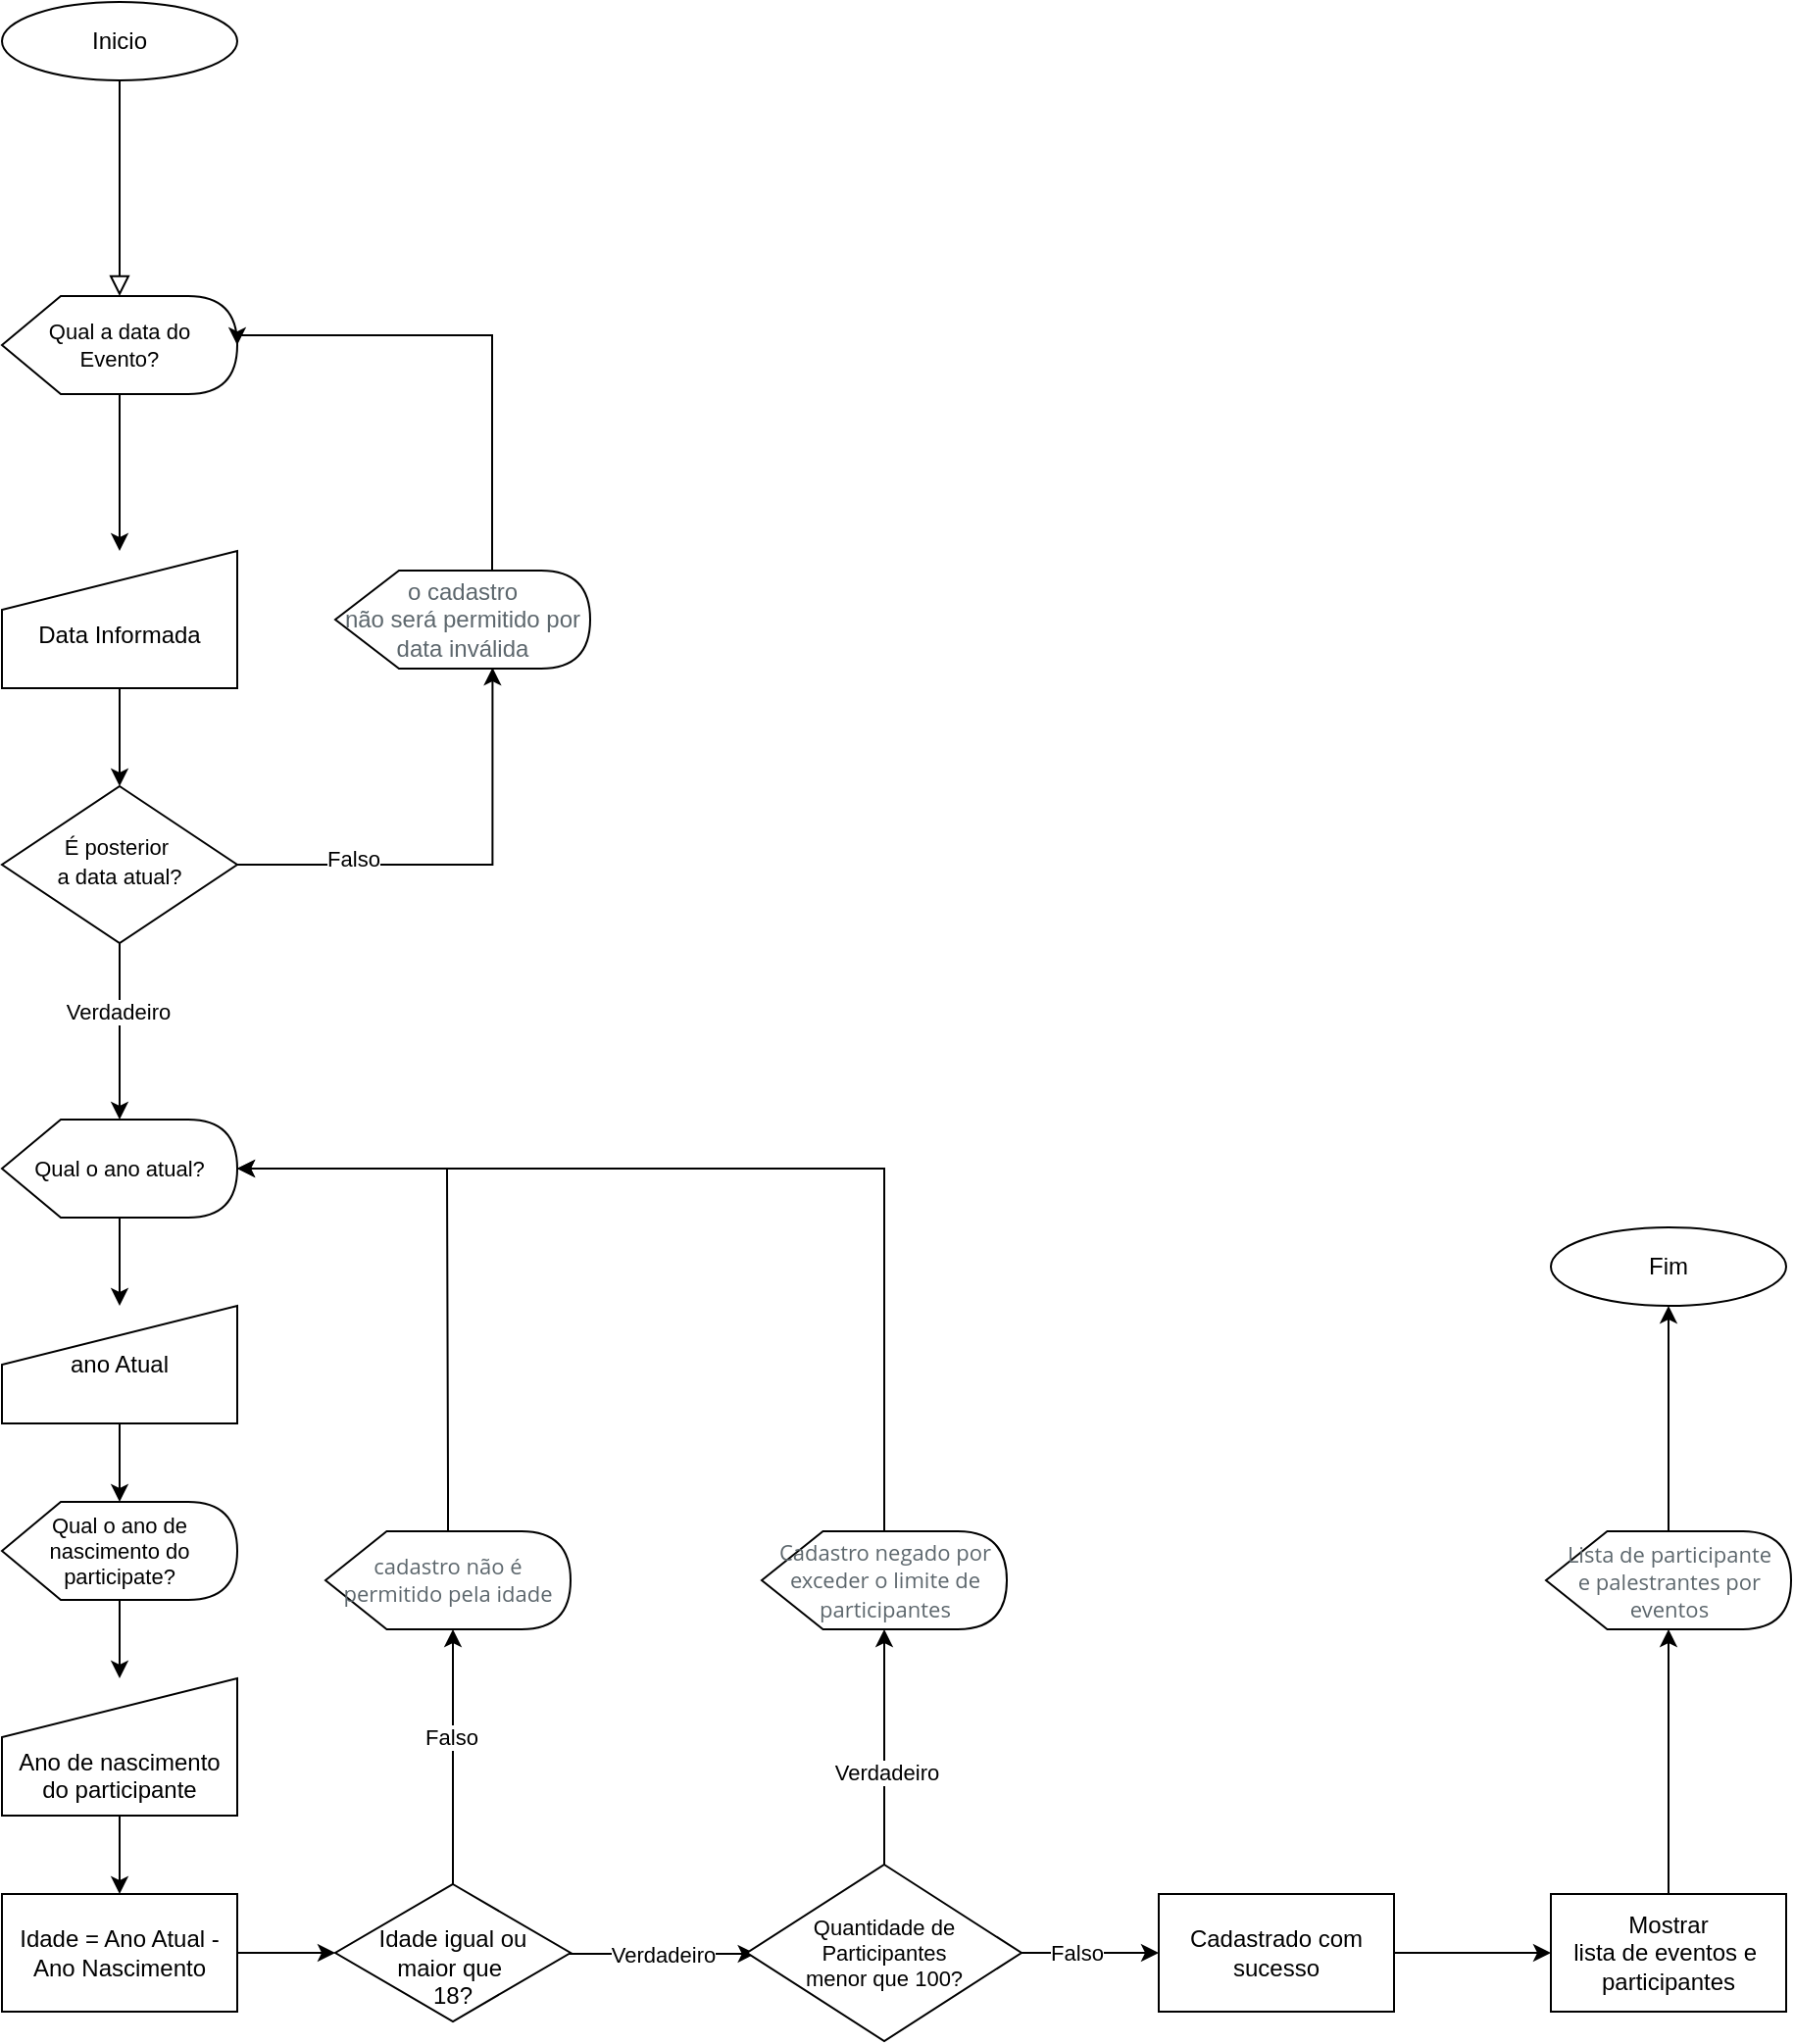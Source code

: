 <mxfile version="15.9.1" type="github">
  <diagram id="C5RBs43oDa-KdzZeNtuy" name="sistema de cadastro para eventos">
    <mxGraphModel dx="2031" dy="1134" grid="1" gridSize="10" guides="1" tooltips="1" connect="1" arrows="1" fold="1" page="1" pageScale="1" pageWidth="827" pageHeight="1169" math="0" shadow="0">
      <root>
        <mxCell id="WIyWlLk6GJQsqaUBKTNV-0" />
        <mxCell id="WIyWlLk6GJQsqaUBKTNV-1" parent="WIyWlLk6GJQsqaUBKTNV-0" />
        <mxCell id="WIyWlLk6GJQsqaUBKTNV-2" value="" style="rounded=0;html=1;jettySize=auto;orthogonalLoop=1;fontSize=11;endArrow=block;endFill=0;endSize=8;strokeWidth=1;shadow=0;labelBackgroundColor=none;edgeStyle=orthogonalEdgeStyle;" parent="WIyWlLk6GJQsqaUBKTNV-1" source="WIyWlLk6GJQsqaUBKTNV-3" edge="1">
          <mxGeometry relative="1" as="geometry">
            <mxPoint x="220" y="230" as="targetPoint" />
          </mxGeometry>
        </mxCell>
        <mxCell id="WIyWlLk6GJQsqaUBKTNV-3" value="Inicio" style="ellipse;whiteSpace=wrap;html=1;shadow=0;fontFamily=Helvetica;fontSize=12;fontColor=rgb(0, 0, 0);align=center;strokeColor=rgb(0, 0, 0);strokeWidth=1;fillColor=rgb(255, 255, 255);" parent="WIyWlLk6GJQsqaUBKTNV-1" vertex="1">
          <mxGeometry x="160" y="80" width="120" height="40" as="geometry" />
        </mxCell>
        <mxCell id="RGxDsQOP5B6y2GzN9bs0-18" style="edgeStyle=orthogonalEdgeStyle;rounded=0;orthogonalLoop=1;jettySize=auto;html=1;entryX=0.617;entryY=0.99;entryDx=0;entryDy=0;entryPerimeter=0;labelBorderColor=none;fontFamily=Helvetica;fontSize=12;" parent="WIyWlLk6GJQsqaUBKTNV-1" source="WIyWlLk6GJQsqaUBKTNV-6" target="RGxDsQOP5B6y2GzN9bs0-8" edge="1">
          <mxGeometry relative="1" as="geometry" />
        </mxCell>
        <mxCell id="RGxDsQOP5B6y2GzN9bs0-57" value="Falso" style="edgeLabel;html=1;align=center;verticalAlign=middle;resizable=0;points=[];fontSize=11;fontFamily=Helvetica;" parent="RGxDsQOP5B6y2GzN9bs0-18" vertex="1" connectable="0">
          <mxGeometry x="-0.493" y="3" relative="1" as="geometry">
            <mxPoint as="offset" />
          </mxGeometry>
        </mxCell>
        <mxCell id="RGxDsQOP5B6y2GzN9bs0-22" style="edgeStyle=orthogonalEdgeStyle;rounded=0;orthogonalLoop=1;jettySize=auto;html=1;exitX=0.5;exitY=1;exitDx=0;exitDy=0;labelBorderColor=none;fontFamily=Helvetica;fontSize=12;" parent="WIyWlLk6GJQsqaUBKTNV-1" source="WIyWlLk6GJQsqaUBKTNV-6" target="RGxDsQOP5B6y2GzN9bs0-21" edge="1">
          <mxGeometry relative="1" as="geometry" />
        </mxCell>
        <mxCell id="RGxDsQOP5B6y2GzN9bs0-58" value="Verdadeiro" style="edgeLabel;html=1;align=center;verticalAlign=middle;resizable=0;points=[];fontSize=11;fontFamily=Helvetica;" parent="RGxDsQOP5B6y2GzN9bs0-22" vertex="1" connectable="0">
          <mxGeometry x="-0.232" y="-1" relative="1" as="geometry">
            <mxPoint as="offset" />
          </mxGeometry>
        </mxCell>
        <mxCell id="WIyWlLk6GJQsqaUBKTNV-6" value="&lt;span style=&quot;font-size: 11px&quot;&gt;É posterior&amp;nbsp;&lt;br&gt;a data atual?&lt;br&gt;&lt;/span&gt;" style="rhombus;whiteSpace=wrap;html=1;shadow=0;fontFamily=Helvetica;fontSize=12;align=center;strokeWidth=1;spacing=6;spacingTop=-4;" parent="WIyWlLk6GJQsqaUBKTNV-1" vertex="1">
          <mxGeometry x="160" y="480" width="120" height="80" as="geometry" />
        </mxCell>
        <mxCell id="RGxDsQOP5B6y2GzN9bs0-0" value="Qual a data do &lt;br&gt;Evento?" style="shape=display;whiteSpace=wrap;html=1;fontFamily=Helvetica;fontSize=11;fontColor=rgb(0, 0, 0);align=center;strokeColor=rgb(0, 0, 0);fillColor=rgb(255, 255, 255);" parent="WIyWlLk6GJQsqaUBKTNV-1" vertex="1">
          <mxGeometry x="160" y="230" width="120" height="50" as="geometry" />
        </mxCell>
        <mxCell id="RGxDsQOP5B6y2GzN9bs0-2" value="" style="endArrow=classic;html=1;rounded=0;fontSize=11;entryX=0.5;entryY=0;entryDx=0;entryDy=0;" parent="WIyWlLk6GJQsqaUBKTNV-1" source="RGxDsQOP5B6y2GzN9bs0-0" target="RGxDsQOP5B6y2GzN9bs0-15" edge="1">
          <mxGeometry width="50" height="50" relative="1" as="geometry">
            <mxPoint x="220" y="340" as="sourcePoint" />
            <mxPoint x="220" y="350" as="targetPoint" />
          </mxGeometry>
        </mxCell>
        <mxCell id="RGxDsQOP5B6y2GzN9bs0-11" style="edgeStyle=orthogonalEdgeStyle;rounded=0;orthogonalLoop=1;jettySize=auto;html=1;labelBorderColor=none;fontFamily=Helvetica;fontSize=12;entryX=1;entryY=0.5;entryDx=0;entryDy=0;" parent="WIyWlLk6GJQsqaUBKTNV-1" source="RGxDsQOP5B6y2GzN9bs0-8" target="RGxDsQOP5B6y2GzN9bs0-0" edge="1">
          <mxGeometry relative="1" as="geometry">
            <mxPoint x="410" y="240" as="targetPoint" />
            <Array as="points">
              <mxPoint x="410" y="250" />
              <mxPoint x="280" y="250" />
            </Array>
          </mxGeometry>
        </mxCell>
        <mxCell id="RGxDsQOP5B6y2GzN9bs0-8" value="&lt;span style=&quot;line-height: 107% ; color: rgb(93 , 103 , 109)&quot;&gt;&lt;font style=&quot;font-size: 12px&quot;&gt;o cadastro &lt;br&gt;não será permitido por data inválida&lt;/font&gt;&lt;/span&gt;" style="shape=display;whiteSpace=wrap;html=1;fontSize=12;" parent="WIyWlLk6GJQsqaUBKTNV-1" vertex="1">
          <mxGeometry x="330" y="370" width="130" height="50" as="geometry" />
        </mxCell>
        <mxCell id="RGxDsQOP5B6y2GzN9bs0-17" style="edgeStyle=orthogonalEdgeStyle;rounded=0;orthogonalLoop=1;jettySize=auto;html=1;labelBorderColor=none;fontFamily=Helvetica;fontSize=12;" parent="WIyWlLk6GJQsqaUBKTNV-1" source="RGxDsQOP5B6y2GzN9bs0-15" target="WIyWlLk6GJQsqaUBKTNV-6" edge="1">
          <mxGeometry relative="1" as="geometry" />
        </mxCell>
        <mxCell id="RGxDsQOP5B6y2GzN9bs0-15" value="&lt;br&gt;Data Informada" style="shape=manualInput;whiteSpace=wrap;html=1;fontFamily=Helvetica;fontSize=12;" parent="WIyWlLk6GJQsqaUBKTNV-1" vertex="1">
          <mxGeometry x="160" y="360" width="120" height="70" as="geometry" />
        </mxCell>
        <mxCell id="RGxDsQOP5B6y2GzN9bs0-24" style="edgeStyle=orthogonalEdgeStyle;rounded=0;orthogonalLoop=1;jettySize=auto;html=1;entryX=0.5;entryY=0;entryDx=0;entryDy=0;labelBorderColor=none;fontFamily=Helvetica;fontSize=12;" parent="WIyWlLk6GJQsqaUBKTNV-1" source="RGxDsQOP5B6y2GzN9bs0-21" target="RGxDsQOP5B6y2GzN9bs0-23" edge="1">
          <mxGeometry relative="1" as="geometry" />
        </mxCell>
        <mxCell id="RGxDsQOP5B6y2GzN9bs0-21" value="Qual o ano atual?" style="shape=display;whiteSpace=wrap;html=1;fontFamily=Helvetica;fontSize=11;fontColor=rgb(0, 0, 0);align=center;strokeColor=rgb(0, 0, 0);fillColor=rgb(255, 255, 255);" parent="WIyWlLk6GJQsqaUBKTNV-1" vertex="1">
          <mxGeometry x="160" y="650" width="120" height="50" as="geometry" />
        </mxCell>
        <mxCell id="RGxDsQOP5B6y2GzN9bs0-26" style="edgeStyle=orthogonalEdgeStyle;rounded=0;orthogonalLoop=1;jettySize=auto;html=1;labelBorderColor=none;fontFamily=Helvetica;fontSize=12;" parent="WIyWlLk6GJQsqaUBKTNV-1" source="RGxDsQOP5B6y2GzN9bs0-23" target="RGxDsQOP5B6y2GzN9bs0-25" edge="1">
          <mxGeometry relative="1" as="geometry" />
        </mxCell>
        <mxCell id="RGxDsQOP5B6y2GzN9bs0-23" value="ano Atual" style="shape=manualInput;whiteSpace=wrap;html=1;fontFamily=Helvetica;fontSize=12;" parent="WIyWlLk6GJQsqaUBKTNV-1" vertex="1">
          <mxGeometry x="160" y="745" width="120" height="60" as="geometry" />
        </mxCell>
        <mxCell id="RGxDsQOP5B6y2GzN9bs0-29" style="edgeStyle=orthogonalEdgeStyle;rounded=0;orthogonalLoop=1;jettySize=auto;html=1;entryX=0.5;entryY=0;entryDx=0;entryDy=0;labelBorderColor=none;fontFamily=Helvetica;fontSize=12;" parent="WIyWlLk6GJQsqaUBKTNV-1" source="RGxDsQOP5B6y2GzN9bs0-25" target="RGxDsQOP5B6y2GzN9bs0-27" edge="1">
          <mxGeometry relative="1" as="geometry" />
        </mxCell>
        <mxCell id="RGxDsQOP5B6y2GzN9bs0-25" value="Qual o ano de nascimento do participate?" style="shape=display;whiteSpace=wrap;html=1;fontFamily=Helvetica;fontSize=11;fontColor=rgb(0, 0, 0);align=center;strokeColor=rgb(0, 0, 0);fillColor=rgb(255, 255, 255);" parent="WIyWlLk6GJQsqaUBKTNV-1" vertex="1">
          <mxGeometry x="160" y="845" width="120" height="50" as="geometry" />
        </mxCell>
        <mxCell id="RGxDsQOP5B6y2GzN9bs0-34" style="edgeStyle=orthogonalEdgeStyle;rounded=0;orthogonalLoop=1;jettySize=auto;html=1;labelBorderColor=none;fontFamily=Helvetica;fontSize=12;" parent="WIyWlLk6GJQsqaUBKTNV-1" source="RGxDsQOP5B6y2GzN9bs0-27" target="RGxDsQOP5B6y2GzN9bs0-33" edge="1">
          <mxGeometry relative="1" as="geometry" />
        </mxCell>
        <mxCell id="RGxDsQOP5B6y2GzN9bs0-27" value="&lt;br&gt;&lt;br&gt;Ano de nascimento&lt;br&gt;do participante" style="shape=manualInput;whiteSpace=wrap;html=1;fontFamily=Helvetica;fontSize=12;" parent="WIyWlLk6GJQsqaUBKTNV-1" vertex="1">
          <mxGeometry x="160" y="935" width="120" height="70" as="geometry" />
        </mxCell>
        <mxCell id="RGxDsQOP5B6y2GzN9bs0-46" value="" style="edgeStyle=orthogonalEdgeStyle;rounded=0;orthogonalLoop=1;jettySize=auto;html=1;labelBorderColor=none;fontFamily=Helvetica;fontSize=12;entryX=0.031;entryY=0.505;entryDx=0;entryDy=0;entryPerimeter=0;" parent="WIyWlLk6GJQsqaUBKTNV-1" source="RGxDsQOP5B6y2GzN9bs0-30" target="RGxDsQOP5B6y2GzN9bs0-65" edge="1">
          <mxGeometry relative="1" as="geometry">
            <mxPoint x="570" y="1075" as="targetPoint" />
            <Array as="points">
              <mxPoint x="520" y="1075" />
            </Array>
          </mxGeometry>
        </mxCell>
        <mxCell id="RGxDsQOP5B6y2GzN9bs0-56" value="Verdadeiro" style="edgeLabel;html=1;align=center;verticalAlign=middle;resizable=0;points=[];fontSize=11;fontFamily=Helvetica;" parent="RGxDsQOP5B6y2GzN9bs0-46" vertex="1" connectable="0">
          <mxGeometry x="-0.189" relative="1" as="geometry">
            <mxPoint x="9" as="offset" />
          </mxGeometry>
        </mxCell>
        <mxCell id="RGxDsQOP5B6y2GzN9bs0-49" value="" style="edgeStyle=orthogonalEdgeStyle;rounded=0;orthogonalLoop=1;jettySize=auto;html=1;labelBorderColor=none;fontFamily=Helvetica;fontSize=12;" parent="WIyWlLk6GJQsqaUBKTNV-1" source="RGxDsQOP5B6y2GzN9bs0-30" target="RGxDsQOP5B6y2GzN9bs0-48" edge="1">
          <mxGeometry relative="1" as="geometry">
            <Array as="points">
              <mxPoint x="390" y="940" />
              <mxPoint x="390" y="940" />
            </Array>
          </mxGeometry>
        </mxCell>
        <mxCell id="RGxDsQOP5B6y2GzN9bs0-55" value="Falso" style="edgeLabel;html=1;align=center;verticalAlign=middle;resizable=0;points=[];fontSize=11;fontFamily=Helvetica;" parent="RGxDsQOP5B6y2GzN9bs0-49" vertex="1" connectable="0">
          <mxGeometry x="0.156" y="1" relative="1" as="geometry">
            <mxPoint as="offset" />
          </mxGeometry>
        </mxCell>
        <mxCell id="RGxDsQOP5B6y2GzN9bs0-30" value="&lt;br&gt;Idade igual ou &lt;br&gt;maior que&amp;nbsp;&lt;br&gt;18?" style="rhombus;whiteSpace=wrap;html=1;" parent="WIyWlLk6GJQsqaUBKTNV-1" vertex="1">
          <mxGeometry x="330" y="1040" width="120" height="70" as="geometry" />
        </mxCell>
        <mxCell id="RGxDsQOP5B6y2GzN9bs0-44" value="" style="edgeStyle=orthogonalEdgeStyle;rounded=0;orthogonalLoop=1;jettySize=auto;html=1;labelBorderColor=none;fontFamily=Helvetica;fontSize=12;" parent="WIyWlLk6GJQsqaUBKTNV-1" source="RGxDsQOP5B6y2GzN9bs0-33" target="RGxDsQOP5B6y2GzN9bs0-30" edge="1">
          <mxGeometry relative="1" as="geometry" />
        </mxCell>
        <mxCell id="RGxDsQOP5B6y2GzN9bs0-33" value="Idade = Ano Atual - Ano Nascimento" style="rounded=0;whiteSpace=wrap;html=1;fontFamily=Helvetica;fontSize=12;" parent="WIyWlLk6GJQsqaUBKTNV-1" vertex="1">
          <mxGeometry x="160" y="1045" width="120" height="60" as="geometry" />
        </mxCell>
        <mxCell id="RGxDsQOP5B6y2GzN9bs0-53" value="" style="edgeStyle=orthogonalEdgeStyle;rounded=0;orthogonalLoop=1;jettySize=auto;html=1;labelBorderColor=none;fontFamily=Helvetica;fontSize=11;entryX=0;entryY=0.5;entryDx=0;entryDy=0;" parent="WIyWlLk6GJQsqaUBKTNV-1" source="RGxDsQOP5B6y2GzN9bs0-45" target="RGxDsQOP5B6y2GzN9bs0-60" edge="1">
          <mxGeometry relative="1" as="geometry">
            <mxPoint x="728" y="1075" as="targetPoint" />
            <Array as="points">
              <mxPoint x="840" y="1075" />
            </Array>
          </mxGeometry>
        </mxCell>
        <mxCell id="RGxDsQOP5B6y2GzN9bs0-45" value="Cadastrado com&lt;br&gt;sucesso" style="whiteSpace=wrap;html=1;" parent="WIyWlLk6GJQsqaUBKTNV-1" vertex="1">
          <mxGeometry x="750" y="1045" width="120" height="60" as="geometry" />
        </mxCell>
        <mxCell id="RGxDsQOP5B6y2GzN9bs0-52" style="edgeStyle=orthogonalEdgeStyle;rounded=0;orthogonalLoop=1;jettySize=auto;html=1;labelBorderColor=none;fontFamily=Helvetica;fontSize=11;entryX=1;entryY=0.5;entryDx=0;entryDy=0;entryPerimeter=0;" parent="WIyWlLk6GJQsqaUBKTNV-1" source="RGxDsQOP5B6y2GzN9bs0-48" target="RGxDsQOP5B6y2GzN9bs0-21" edge="1">
          <mxGeometry relative="1" as="geometry">
            <mxPoint x="387.5" y="670" as="targetPoint" />
            <Array as="points">
              <mxPoint x="387" y="840" />
              <mxPoint x="387" y="675" />
            </Array>
          </mxGeometry>
        </mxCell>
        <mxCell id="RGxDsQOP5B6y2GzN9bs0-48" value="&lt;span style=&quot;line-height: 107% ; font-family: &amp;#34;open sans&amp;#34; , sans-serif ; color: rgb(93 , 103 , 109)&quot;&gt;&lt;font style=&quot;font-size: 11px&quot;&gt;cadastro não é &lt;br&gt;permitido pela idade&lt;/font&gt;&lt;/span&gt;" style="shape=display;whiteSpace=wrap;html=1;fontFamily=Helvetica;fontSize=11;fontColor=rgb(0, 0, 0);align=center;strokeColor=rgb(0, 0, 0);fillColor=rgb(255, 255, 255);" parent="WIyWlLk6GJQsqaUBKTNV-1" vertex="1">
          <mxGeometry x="325" y="860" width="125" height="50" as="geometry" />
        </mxCell>
        <mxCell id="RGxDsQOP5B6y2GzN9bs0-74" value="" style="edgeStyle=orthogonalEdgeStyle;rounded=0;orthogonalLoop=1;jettySize=auto;html=1;labelBorderColor=none;fontFamily=Helvetica;fontSize=11;" parent="WIyWlLk6GJQsqaUBKTNV-1" source="RGxDsQOP5B6y2GzN9bs0-59" target="RGxDsQOP5B6y2GzN9bs0-73" edge="1">
          <mxGeometry relative="1" as="geometry" />
        </mxCell>
        <mxCell id="RGxDsQOP5B6y2GzN9bs0-59" value="&lt;div&gt;&lt;span style=&quot;color: rgb(93 , 103 , 109) ; font-family: &amp;#34;open sans&amp;#34; , sans-serif&quot;&gt;Lista de participante&lt;/span&gt;&lt;/div&gt;&lt;font color=&quot;#5d676d&quot; face=&quot;open sans, sans-serif&quot;&gt;&lt;div&gt;&lt;span&gt;e palestrantes por&lt;/span&gt;&lt;/div&gt;&lt;div&gt;&lt;span&gt;eventos&lt;/span&gt;&lt;/div&gt;&lt;/font&gt;" style="shape=display;whiteSpace=wrap;html=1;fontFamily=Helvetica;fontSize=11;fontColor=rgb(0, 0, 0);align=center;strokeColor=rgb(0, 0, 0);fillColor=rgb(255, 255, 255);" parent="WIyWlLk6GJQsqaUBKTNV-1" vertex="1">
          <mxGeometry x="947.5" y="860" width="125" height="50" as="geometry" />
        </mxCell>
        <mxCell id="RGxDsQOP5B6y2GzN9bs0-61" value="" style="edgeStyle=orthogonalEdgeStyle;rounded=0;orthogonalLoop=1;jettySize=auto;html=1;labelBorderColor=none;fontFamily=Helvetica;fontSize=11;" parent="WIyWlLk6GJQsqaUBKTNV-1" source="RGxDsQOP5B6y2GzN9bs0-60" target="RGxDsQOP5B6y2GzN9bs0-59" edge="1">
          <mxGeometry relative="1" as="geometry" />
        </mxCell>
        <mxCell id="RGxDsQOP5B6y2GzN9bs0-60" value="Mostrar&lt;br&gt;lista de eventos e&amp;nbsp;&lt;br&gt;participantes" style="rounded=0;whiteSpace=wrap;html=1;fontFamily=Helvetica;fontSize=12;" parent="WIyWlLk6GJQsqaUBKTNV-1" vertex="1">
          <mxGeometry x="950" y="1045" width="120" height="60" as="geometry" />
        </mxCell>
        <mxCell id="RGxDsQOP5B6y2GzN9bs0-67" value="" style="edgeStyle=orthogonalEdgeStyle;rounded=0;orthogonalLoop=1;jettySize=auto;html=1;labelBorderColor=none;fontFamily=Helvetica;fontSize=11;" parent="WIyWlLk6GJQsqaUBKTNV-1" source="RGxDsQOP5B6y2GzN9bs0-65" target="RGxDsQOP5B6y2GzN9bs0-45" edge="1">
          <mxGeometry relative="1" as="geometry" />
        </mxCell>
        <mxCell id="RGxDsQOP5B6y2GzN9bs0-68" value="Falso" style="edgeLabel;html=1;align=center;verticalAlign=middle;resizable=0;points=[];fontSize=11;fontFamily=Helvetica;" parent="RGxDsQOP5B6y2GzN9bs0-67" vertex="1" connectable="0">
          <mxGeometry x="-0.218" relative="1" as="geometry">
            <mxPoint as="offset" />
          </mxGeometry>
        </mxCell>
        <mxCell id="RGxDsQOP5B6y2GzN9bs0-70" value="" style="edgeStyle=orthogonalEdgeStyle;rounded=0;orthogonalLoop=1;jettySize=auto;html=1;labelBorderColor=none;fontFamily=Helvetica;fontSize=11;" parent="WIyWlLk6GJQsqaUBKTNV-1" source="RGxDsQOP5B6y2GzN9bs0-65" target="RGxDsQOP5B6y2GzN9bs0-69" edge="1">
          <mxGeometry relative="1" as="geometry" />
        </mxCell>
        <mxCell id="RGxDsQOP5B6y2GzN9bs0-71" value="Verdadeiro" style="edgeLabel;html=1;align=center;verticalAlign=middle;resizable=0;points=[];fontSize=11;fontFamily=Helvetica;" parent="RGxDsQOP5B6y2GzN9bs0-70" vertex="1" connectable="0">
          <mxGeometry x="-0.218" y="-1" relative="1" as="geometry">
            <mxPoint as="offset" />
          </mxGeometry>
        </mxCell>
        <mxCell id="RGxDsQOP5B6y2GzN9bs0-65" value="Quantidade de Participantes&lt;br&gt;menor que 100?" style="rhombus;whiteSpace=wrap;html=1;fontSize=11;" parent="WIyWlLk6GJQsqaUBKTNV-1" vertex="1">
          <mxGeometry x="540" y="1030" width="140" height="90" as="geometry" />
        </mxCell>
        <mxCell id="RGxDsQOP5B6y2GzN9bs0-72" style="edgeStyle=orthogonalEdgeStyle;rounded=0;orthogonalLoop=1;jettySize=auto;html=1;entryX=1;entryY=0.5;entryDx=0;entryDy=0;entryPerimeter=0;labelBorderColor=none;fontFamily=Helvetica;fontSize=11;" parent="WIyWlLk6GJQsqaUBKTNV-1" source="RGxDsQOP5B6y2GzN9bs0-69" target="RGxDsQOP5B6y2GzN9bs0-21" edge="1">
          <mxGeometry relative="1" as="geometry">
            <Array as="points">
              <mxPoint x="610" y="675" />
            </Array>
          </mxGeometry>
        </mxCell>
        <mxCell id="RGxDsQOP5B6y2GzN9bs0-69" value="&lt;span style=&quot;color: rgb(93 , 103 , 109) ; font-family: &amp;#34;open sans&amp;#34; , sans-serif&quot;&gt;Cadastro negado por exceder o&amp;nbsp;&lt;/span&gt;&lt;font color=&quot;#5d676d&quot; face=&quot;open sans, sans-serif&quot;&gt;limite de participantes&lt;br&gt;&lt;/font&gt;" style="shape=display;whiteSpace=wrap;html=1;fontFamily=Helvetica;fontSize=11;fontColor=rgb(0, 0, 0);align=center;strokeColor=rgb(0, 0, 0);fillColor=rgb(255, 255, 255);" parent="WIyWlLk6GJQsqaUBKTNV-1" vertex="1">
          <mxGeometry x="547.5" y="860" width="125" height="50" as="geometry" />
        </mxCell>
        <mxCell id="RGxDsQOP5B6y2GzN9bs0-73" value="Fim" style="ellipse;whiteSpace=wrap;html=1;shadow=0;fontFamily=Helvetica;fontSize=12;fontColor=rgb(0, 0, 0);align=center;strokeColor=rgb(0, 0, 0);strokeWidth=1;fillColor=rgb(255, 255, 255);" parent="WIyWlLk6GJQsqaUBKTNV-1" vertex="1">
          <mxGeometry x="950" y="705" width="120" height="40" as="geometry" />
        </mxCell>
      </root>
    </mxGraphModel>
  </diagram>
</mxfile>
